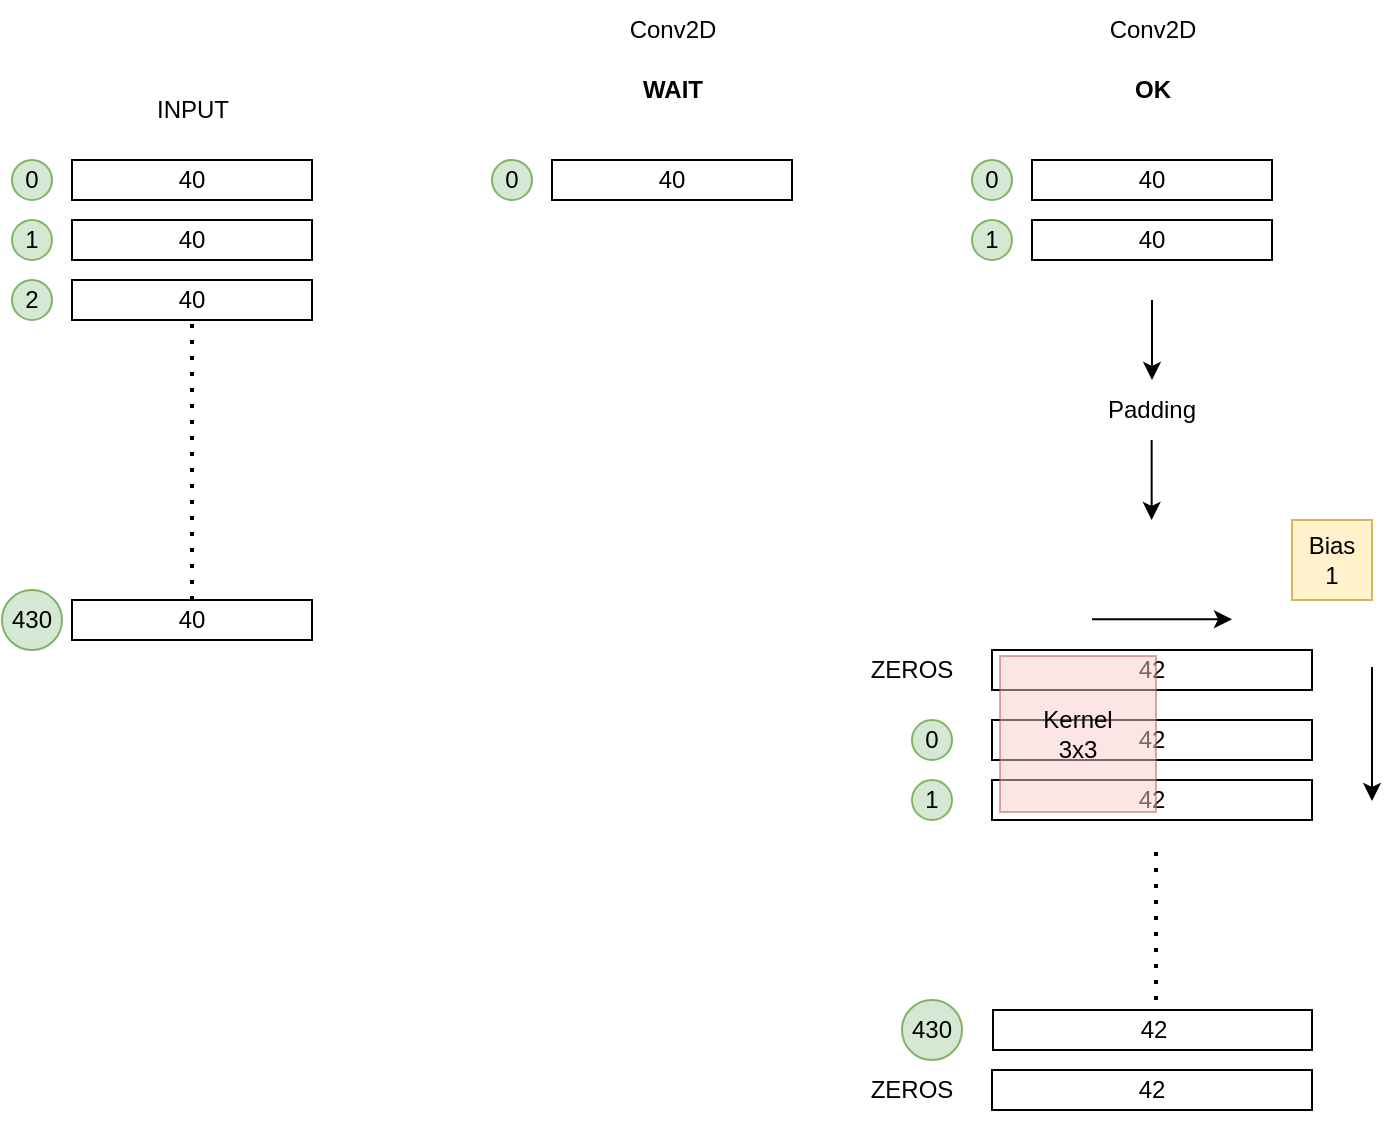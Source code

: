 <mxfile version="21.3.6" type="device">
  <diagram name="Page-1" id="XOySwt9uo2Pc7poMzxlP">
    <mxGraphModel dx="1434" dy="792" grid="1" gridSize="10" guides="1" tooltips="1" connect="1" arrows="1" fold="1" page="1" pageScale="1" pageWidth="850" pageHeight="1100" math="0" shadow="0">
      <root>
        <mxCell id="0" />
        <mxCell id="1" parent="0" />
        <mxCell id="Xw7z3FFjuugEYxTPRz6C-1" value="40" style="rounded=0;whiteSpace=wrap;html=1;" vertex="1" parent="1">
          <mxGeometry x="80" y="200" width="120" height="20" as="geometry" />
        </mxCell>
        <mxCell id="Xw7z3FFjuugEYxTPRz6C-2" value="40" style="rounded=0;whiteSpace=wrap;html=1;" vertex="1" parent="1">
          <mxGeometry x="80" y="230" width="120" height="20" as="geometry" />
        </mxCell>
        <mxCell id="Xw7z3FFjuugEYxTPRz6C-3" value="40" style="rounded=0;whiteSpace=wrap;html=1;" vertex="1" parent="1">
          <mxGeometry x="80" y="260" width="120" height="20" as="geometry" />
        </mxCell>
        <mxCell id="Xw7z3FFjuugEYxTPRz6C-4" value="40" style="rounded=0;whiteSpace=wrap;html=1;" vertex="1" parent="1">
          <mxGeometry x="80" y="420" width="120" height="20" as="geometry" />
        </mxCell>
        <mxCell id="Xw7z3FFjuugEYxTPRz6C-5" value="" style="endArrow=none;dashed=1;html=1;dashPattern=1 3;strokeWidth=2;rounded=0;entryX=0.5;entryY=1;entryDx=0;entryDy=0;exitX=0.5;exitY=0;exitDx=0;exitDy=0;" edge="1" parent="1" source="Xw7z3FFjuugEYxTPRz6C-4" target="Xw7z3FFjuugEYxTPRz6C-3">
          <mxGeometry width="50" height="50" relative="1" as="geometry">
            <mxPoint x="440" y="430" as="sourcePoint" />
            <mxPoint x="490" y="380" as="targetPoint" />
          </mxGeometry>
        </mxCell>
        <mxCell id="Xw7z3FFjuugEYxTPRz6C-6" value="0" style="ellipse;whiteSpace=wrap;html=1;aspect=fixed;fillColor=#d5e8d4;strokeColor=#82b366;" vertex="1" parent="1">
          <mxGeometry x="50" y="200" width="20" height="20" as="geometry" />
        </mxCell>
        <mxCell id="Xw7z3FFjuugEYxTPRz6C-7" value="1" style="ellipse;whiteSpace=wrap;html=1;aspect=fixed;fillColor=#d5e8d4;strokeColor=#82b366;" vertex="1" parent="1">
          <mxGeometry x="50" y="230" width="20" height="20" as="geometry" />
        </mxCell>
        <mxCell id="Xw7z3FFjuugEYxTPRz6C-8" value="2" style="ellipse;whiteSpace=wrap;html=1;aspect=fixed;fillColor=#d5e8d4;strokeColor=#82b366;" vertex="1" parent="1">
          <mxGeometry x="50" y="260" width="20" height="20" as="geometry" />
        </mxCell>
        <mxCell id="Xw7z3FFjuugEYxTPRz6C-9" value="&lt;div&gt;430&lt;/div&gt;" style="ellipse;whiteSpace=wrap;html=1;aspect=fixed;fillColor=#d5e8d4;strokeColor=#82b366;" vertex="1" parent="1">
          <mxGeometry x="45" y="415" width="30" height="30" as="geometry" />
        </mxCell>
        <mxCell id="Xw7z3FFjuugEYxTPRz6C-11" value="INPUT" style="text;html=1;align=center;verticalAlign=middle;resizable=0;points=[];autosize=1;strokeColor=none;fillColor=none;" vertex="1" parent="1">
          <mxGeometry x="110" y="160" width="60" height="30" as="geometry" />
        </mxCell>
        <mxCell id="Xw7z3FFjuugEYxTPRz6C-13" value="Conv2D" style="text;html=1;align=center;verticalAlign=middle;resizable=0;points=[];autosize=1;strokeColor=none;fillColor=none;" vertex="1" parent="1">
          <mxGeometry x="345" y="120" width="70" height="30" as="geometry" />
        </mxCell>
        <mxCell id="Xw7z3FFjuugEYxTPRz6C-19" value="40" style="rounded=0;whiteSpace=wrap;html=1;" vertex="1" parent="1">
          <mxGeometry x="320" y="200" width="120" height="20" as="geometry" />
        </mxCell>
        <mxCell id="Xw7z3FFjuugEYxTPRz6C-20" value="0" style="ellipse;whiteSpace=wrap;html=1;aspect=fixed;fillColor=#d5e8d4;strokeColor=#82b366;" vertex="1" parent="1">
          <mxGeometry x="290" y="200" width="20" height="20" as="geometry" />
        </mxCell>
        <mxCell id="Xw7z3FFjuugEYxTPRz6C-22" value="40" style="rounded=0;whiteSpace=wrap;html=1;" vertex="1" parent="1">
          <mxGeometry x="560" y="200" width="120" height="20" as="geometry" />
        </mxCell>
        <mxCell id="Xw7z3FFjuugEYxTPRz6C-23" value="0" style="ellipse;whiteSpace=wrap;html=1;aspect=fixed;fillColor=#d5e8d4;strokeColor=#82b366;" vertex="1" parent="1">
          <mxGeometry x="530" y="200" width="20" height="20" as="geometry" />
        </mxCell>
        <mxCell id="Xw7z3FFjuugEYxTPRz6C-26" value="40" style="rounded=0;whiteSpace=wrap;html=1;" vertex="1" parent="1">
          <mxGeometry x="560" y="230" width="120" height="20" as="geometry" />
        </mxCell>
        <mxCell id="Xw7z3FFjuugEYxTPRz6C-27" value="1" style="ellipse;whiteSpace=wrap;html=1;aspect=fixed;fillColor=#d5e8d4;strokeColor=#82b366;" vertex="1" parent="1">
          <mxGeometry x="530" y="230" width="20" height="20" as="geometry" />
        </mxCell>
        <mxCell id="Xw7z3FFjuugEYxTPRz6C-28" value="&lt;b&gt;WAIT&lt;/b&gt;" style="text;html=1;align=center;verticalAlign=middle;resizable=0;points=[];autosize=1;strokeColor=none;fillColor=none;" vertex="1" parent="1">
          <mxGeometry x="355" y="150" width="50" height="30" as="geometry" />
        </mxCell>
        <mxCell id="Xw7z3FFjuugEYxTPRz6C-29" value="Conv2D" style="text;html=1;align=center;verticalAlign=middle;resizable=0;points=[];autosize=1;strokeColor=none;fillColor=none;" vertex="1" parent="1">
          <mxGeometry x="585" y="120" width="70" height="30" as="geometry" />
        </mxCell>
        <mxCell id="Xw7z3FFjuugEYxTPRz6C-30" value="&lt;b&gt;OK&lt;/b&gt;" style="text;html=1;align=center;verticalAlign=middle;resizable=0;points=[];autosize=1;strokeColor=none;fillColor=none;" vertex="1" parent="1">
          <mxGeometry x="600" y="150" width="40" height="30" as="geometry" />
        </mxCell>
        <mxCell id="Xw7z3FFjuugEYxTPRz6C-32" value="" style="endArrow=classic;html=1;rounded=0;" edge="1" parent="1">
          <mxGeometry width="50" height="50" relative="1" as="geometry">
            <mxPoint x="620" y="270" as="sourcePoint" />
            <mxPoint x="620" y="310" as="targetPoint" />
          </mxGeometry>
        </mxCell>
        <mxCell id="Xw7z3FFjuugEYxTPRz6C-33" value="42" style="rounded=0;whiteSpace=wrap;html=1;" vertex="1" parent="1">
          <mxGeometry x="540" y="480" width="160" height="20" as="geometry" />
        </mxCell>
        <mxCell id="Xw7z3FFjuugEYxTPRz6C-34" value="0" style="ellipse;whiteSpace=wrap;html=1;aspect=fixed;fillColor=#d5e8d4;strokeColor=#82b366;" vertex="1" parent="1">
          <mxGeometry x="500" y="480" width="20" height="20" as="geometry" />
        </mxCell>
        <mxCell id="Xw7z3FFjuugEYxTPRz6C-35" value="42" style="rounded=0;whiteSpace=wrap;html=1;" vertex="1" parent="1">
          <mxGeometry x="540" y="510" width="160" height="20" as="geometry" />
        </mxCell>
        <mxCell id="Xw7z3FFjuugEYxTPRz6C-36" value="1" style="ellipse;whiteSpace=wrap;html=1;aspect=fixed;fillColor=#d5e8d4;strokeColor=#82b366;" vertex="1" parent="1">
          <mxGeometry x="500" y="510" width="20" height="20" as="geometry" />
        </mxCell>
        <mxCell id="Xw7z3FFjuugEYxTPRz6C-39" value="Padding" style="text;html=1;strokeColor=none;fillColor=none;align=center;verticalAlign=middle;whiteSpace=wrap;rounded=0;" vertex="1" parent="1">
          <mxGeometry x="590" y="310" width="60" height="30" as="geometry" />
        </mxCell>
        <mxCell id="Xw7z3FFjuugEYxTPRz6C-42" value="" style="endArrow=classic;html=1;rounded=0;" edge="1" parent="1">
          <mxGeometry width="50" height="50" relative="1" as="geometry">
            <mxPoint x="619.83" y="340" as="sourcePoint" />
            <mxPoint x="619.83" y="380" as="targetPoint" />
          </mxGeometry>
        </mxCell>
        <mxCell id="Xw7z3FFjuugEYxTPRz6C-43" value="42" style="rounded=0;whiteSpace=wrap;html=1;" vertex="1" parent="1">
          <mxGeometry x="540" y="445" width="160" height="20" as="geometry" />
        </mxCell>
        <mxCell id="Xw7z3FFjuugEYxTPRz6C-44" value="ZEROS" style="text;html=1;strokeColor=none;fillColor=none;align=center;verticalAlign=middle;whiteSpace=wrap;rounded=0;" vertex="1" parent="1">
          <mxGeometry x="470" y="440" width="60" height="30" as="geometry" />
        </mxCell>
        <mxCell id="Xw7z3FFjuugEYxTPRz6C-45" value="&lt;div&gt;Kernel&lt;/div&gt;&lt;div&gt;3x3&lt;br&gt;&lt;/div&gt;" style="whiteSpace=wrap;html=1;aspect=fixed;opacity=50;fillColor=#f8cecc;strokeColor=#b85450;" vertex="1" parent="1">
          <mxGeometry x="544" y="448" width="78" height="78" as="geometry" />
        </mxCell>
        <mxCell id="Xw7z3FFjuugEYxTPRz6C-46" value="" style="endArrow=classic;html=1;rounded=0;" edge="1" parent="1">
          <mxGeometry width="50" height="50" relative="1" as="geometry">
            <mxPoint x="590" y="429.66" as="sourcePoint" />
            <mxPoint x="660" y="429.66" as="targetPoint" />
          </mxGeometry>
        </mxCell>
        <mxCell id="Xw7z3FFjuugEYxTPRz6C-47" value="" style="endArrow=classic;html=1;rounded=0;" edge="1" parent="1">
          <mxGeometry width="50" height="50" relative="1" as="geometry">
            <mxPoint x="730" y="453.5" as="sourcePoint" />
            <mxPoint x="730" y="520.5" as="targetPoint" />
          </mxGeometry>
        </mxCell>
        <mxCell id="Xw7z3FFjuugEYxTPRz6C-48" value="" style="endArrow=none;dashed=1;html=1;dashPattern=1 3;strokeWidth=2;rounded=0;entryX=0.5;entryY=1;entryDx=0;entryDy=0;" edge="1" parent="1">
          <mxGeometry width="50" height="50" relative="1" as="geometry">
            <mxPoint x="622" y="620" as="sourcePoint" />
            <mxPoint x="622" y="540" as="targetPoint" />
          </mxGeometry>
        </mxCell>
        <mxCell id="Xw7z3FFjuugEYxTPRz6C-49" value="42" style="rounded=0;whiteSpace=wrap;html=1;" vertex="1" parent="1">
          <mxGeometry x="540.5" y="625" width="159.5" height="20" as="geometry" />
        </mxCell>
        <mxCell id="Xw7z3FFjuugEYxTPRz6C-50" value="&lt;div&gt;430&lt;/div&gt;" style="ellipse;whiteSpace=wrap;html=1;aspect=fixed;fillColor=#d5e8d4;strokeColor=#82b366;" vertex="1" parent="1">
          <mxGeometry x="495" y="620" width="30" height="30" as="geometry" />
        </mxCell>
        <mxCell id="Xw7z3FFjuugEYxTPRz6C-51" value="42" style="rounded=0;whiteSpace=wrap;html=1;" vertex="1" parent="1">
          <mxGeometry x="540" y="655" width="160" height="20" as="geometry" />
        </mxCell>
        <mxCell id="Xw7z3FFjuugEYxTPRz6C-52" value="ZEROS" style="text;html=1;strokeColor=none;fillColor=none;align=center;verticalAlign=middle;whiteSpace=wrap;rounded=0;" vertex="1" parent="1">
          <mxGeometry x="470" y="650" width="60" height="30" as="geometry" />
        </mxCell>
        <mxCell id="Xw7z3FFjuugEYxTPRz6C-53" value="&lt;div&gt;Bias&lt;/div&gt;&lt;div&gt;1&lt;br&gt;&lt;/div&gt;" style="whiteSpace=wrap;html=1;fillColor=#fff2cc;strokeColor=#d6b656;" vertex="1" parent="1">
          <mxGeometry x="690" y="380" width="40" height="40" as="geometry" />
        </mxCell>
      </root>
    </mxGraphModel>
  </diagram>
</mxfile>

